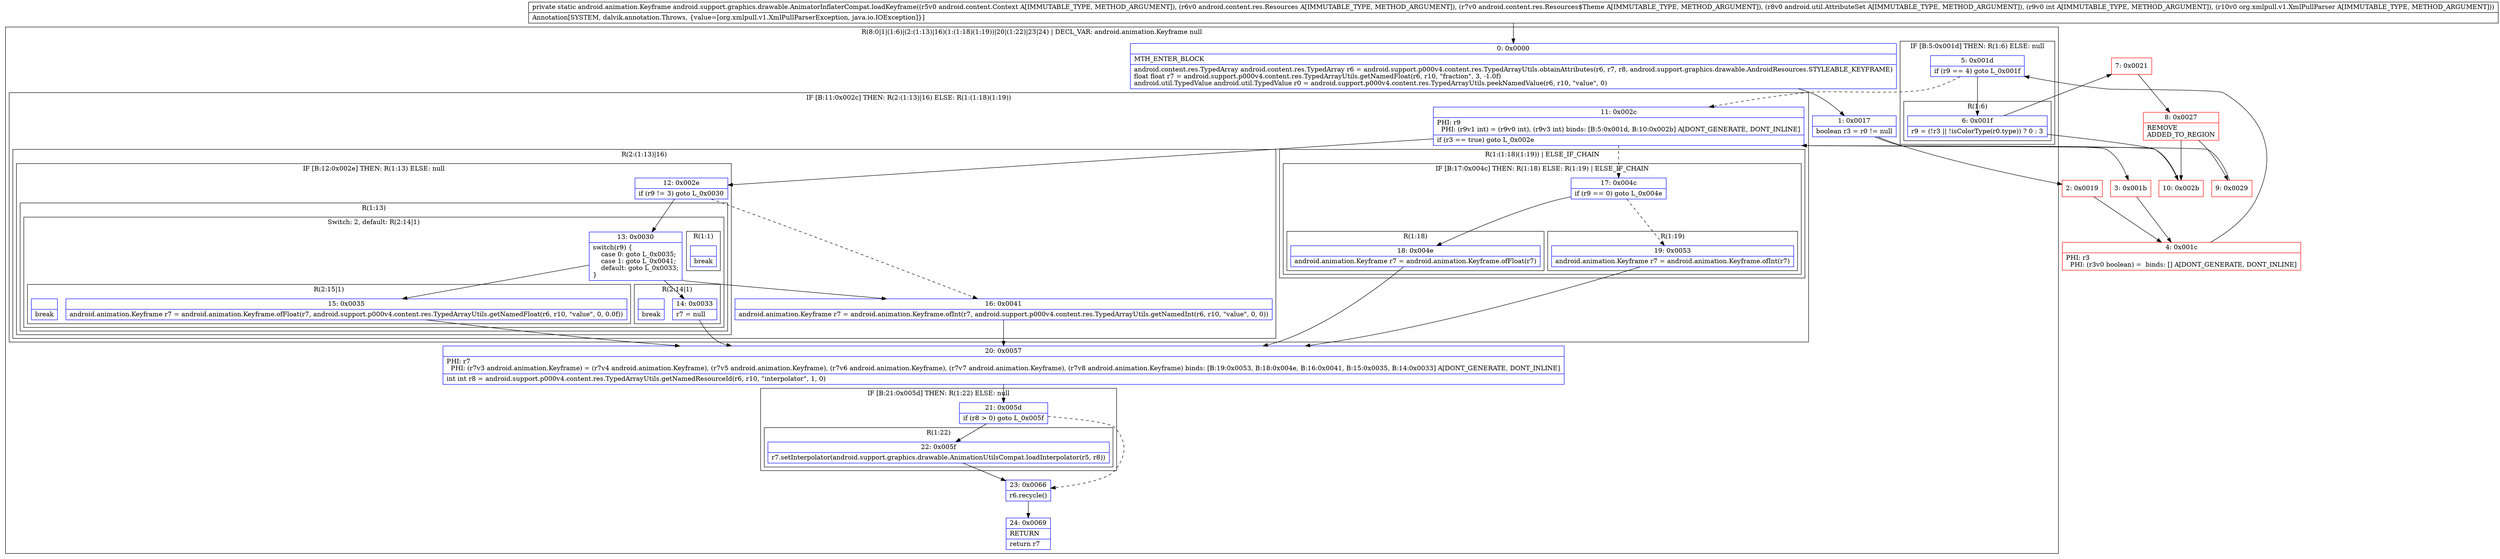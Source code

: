 digraph "CFG forandroid.support.graphics.drawable.AnimatorInflaterCompat.loadKeyframe(Landroid\/content\/Context;Landroid\/content\/res\/Resources;Landroid\/content\/res\/Resources$Theme;Landroid\/util\/AttributeSet;ILorg\/xmlpull\/v1\/XmlPullParser;)Landroid\/animation\/Keyframe;" {
subgraph cluster_Region_412480117 {
label = "R(8:0|1|(1:6)|(2:(1:13)|16)(1:(1:18)(1:19))|20|(1:22)|23|24) | DECL_VAR: android.animation.Keyframe null\l";
node [shape=record,color=blue];
Node_0 [shape=record,label="{0\:\ 0x0000|MTH_ENTER_BLOCK\l|android.content.res.TypedArray android.content.res.TypedArray r6 = android.support.p000v4.content.res.TypedArrayUtils.obtainAttributes(r6, r7, r8, android.support.graphics.drawable.AndroidResources.STYLEABLE_KEYFRAME)\lfloat float r7 = android.support.p000v4.content.res.TypedArrayUtils.getNamedFloat(r6, r10, \"fraction\", 3, \-1.0f)\landroid.util.TypedValue android.util.TypedValue r0 = android.support.p000v4.content.res.TypedArrayUtils.peekNamedValue(r6, r10, \"value\", 0)\l}"];
Node_1 [shape=record,label="{1\:\ 0x0017|boolean r3 = r0 != null\l}"];
subgraph cluster_IfRegion_1662754183 {
label = "IF [B:5:0x001d] THEN: R(1:6) ELSE: null";
node [shape=record,color=blue];
Node_5 [shape=record,label="{5\:\ 0x001d|if (r9 == 4) goto L_0x001f\l}"];
subgraph cluster_Region_1331952029 {
label = "R(1:6)";
node [shape=record,color=blue];
Node_6 [shape=record,label="{6\:\ 0x001f|r9 = (!r3 \|\| !isColorType(r0.type)) ? 0 : 3\l}"];
}
}
subgraph cluster_IfRegion_1000764463 {
label = "IF [B:11:0x002c] THEN: R(2:(1:13)|16) ELSE: R(1:(1:18)(1:19))";
node [shape=record,color=blue];
Node_11 [shape=record,label="{11\:\ 0x002c|PHI: r9 \l  PHI: (r9v1 int) = (r9v0 int), (r9v3 int) binds: [B:5:0x001d, B:10:0x002b] A[DONT_GENERATE, DONT_INLINE]\l|if (r3 == true) goto L_0x002e\l}"];
subgraph cluster_Region_668626283 {
label = "R(2:(1:13)|16)";
node [shape=record,color=blue];
subgraph cluster_IfRegion_1878431315 {
label = "IF [B:12:0x002e] THEN: R(1:13) ELSE: null";
node [shape=record,color=blue];
Node_12 [shape=record,label="{12\:\ 0x002e|if (r9 != 3) goto L_0x0030\l}"];
subgraph cluster_Region_1728649837 {
label = "R(1:13)";
node [shape=record,color=blue];
subgraph cluster_SwitchRegion_1895165544 {
label = "Switch: 2, default: R(2:14|1)";
node [shape=record,color=blue];
Node_13 [shape=record,label="{13\:\ 0x0030|switch(r9) \{\l    case 0: goto L_0x0035;\l    case 1: goto L_0x0041;\l    default: goto L_0x0033;\l\}\l}"];
subgraph cluster_Region_1019222189 {
label = "R(2:15|1)";
node [shape=record,color=blue];
Node_15 [shape=record,label="{15\:\ 0x0035|android.animation.Keyframe r7 = android.animation.Keyframe.ofFloat(r7, android.support.p000v4.content.res.TypedArrayUtils.getNamedFloat(r6, r10, \"value\", 0, 0.0f))\l}"];
Node_InsnContainer_1329439316 [shape=record,label="{|break\l}"];
}
subgraph cluster_Region_346223086 {
label = "R(1:1)";
node [shape=record,color=blue];
Node_InsnContainer_995580773 [shape=record,label="{|break\l}"];
}
subgraph cluster_Region_560149068 {
label = "R(2:14|1)";
node [shape=record,color=blue];
Node_14 [shape=record,label="{14\:\ 0x0033|r7 = null\l}"];
Node_InsnContainer_1687057609 [shape=record,label="{|break\l}"];
}
}
}
}
Node_16 [shape=record,label="{16\:\ 0x0041|android.animation.Keyframe r7 = android.animation.Keyframe.ofInt(r7, android.support.p000v4.content.res.TypedArrayUtils.getNamedInt(r6, r10, \"value\", 0, 0))\l}"];
}
subgraph cluster_Region_1183012110 {
label = "R(1:(1:18)(1:19)) | ELSE_IF_CHAIN\l";
node [shape=record,color=blue];
subgraph cluster_IfRegion_1169027505 {
label = "IF [B:17:0x004c] THEN: R(1:18) ELSE: R(1:19) | ELSE_IF_CHAIN\l";
node [shape=record,color=blue];
Node_17 [shape=record,label="{17\:\ 0x004c|if (r9 == 0) goto L_0x004e\l}"];
subgraph cluster_Region_1147917961 {
label = "R(1:18)";
node [shape=record,color=blue];
Node_18 [shape=record,label="{18\:\ 0x004e|android.animation.Keyframe r7 = android.animation.Keyframe.ofFloat(r7)\l}"];
}
subgraph cluster_Region_1935311403 {
label = "R(1:19)";
node [shape=record,color=blue];
Node_19 [shape=record,label="{19\:\ 0x0053|android.animation.Keyframe r7 = android.animation.Keyframe.ofInt(r7)\l}"];
}
}
}
}
Node_20 [shape=record,label="{20\:\ 0x0057|PHI: r7 \l  PHI: (r7v3 android.animation.Keyframe) = (r7v4 android.animation.Keyframe), (r7v5 android.animation.Keyframe), (r7v6 android.animation.Keyframe), (r7v7 android.animation.Keyframe), (r7v8 android.animation.Keyframe) binds: [B:19:0x0053, B:18:0x004e, B:16:0x0041, B:15:0x0035, B:14:0x0033] A[DONT_GENERATE, DONT_INLINE]\l|int int r8 = android.support.p000v4.content.res.TypedArrayUtils.getNamedResourceId(r6, r10, \"interpolator\", 1, 0)\l}"];
subgraph cluster_IfRegion_110077841 {
label = "IF [B:21:0x005d] THEN: R(1:22) ELSE: null";
node [shape=record,color=blue];
Node_21 [shape=record,label="{21\:\ 0x005d|if (r8 \> 0) goto L_0x005f\l}"];
subgraph cluster_Region_1450183116 {
label = "R(1:22)";
node [shape=record,color=blue];
Node_22 [shape=record,label="{22\:\ 0x005f|r7.setInterpolator(android.support.graphics.drawable.AnimationUtilsCompat.loadInterpolator(r5, r8))\l}"];
}
}
Node_23 [shape=record,label="{23\:\ 0x0066|r6.recycle()\l}"];
Node_24 [shape=record,label="{24\:\ 0x0069|RETURN\l|return r7\l}"];
}
Node_2 [shape=record,color=red,label="{2\:\ 0x0019}"];
Node_3 [shape=record,color=red,label="{3\:\ 0x001b}"];
Node_4 [shape=record,color=red,label="{4\:\ 0x001c|PHI: r3 \l  PHI: (r3v0 boolean) =  binds: [] A[DONT_GENERATE, DONT_INLINE]\l}"];
Node_7 [shape=record,color=red,label="{7\:\ 0x0021}"];
Node_8 [shape=record,color=red,label="{8\:\ 0x0027|REMOVE\lADDED_TO_REGION\l}"];
Node_9 [shape=record,color=red,label="{9\:\ 0x0029}"];
Node_10 [shape=record,color=red,label="{10\:\ 0x002b}"];
MethodNode[shape=record,label="{private static android.animation.Keyframe android.support.graphics.drawable.AnimatorInflaterCompat.loadKeyframe((r5v0 android.content.Context A[IMMUTABLE_TYPE, METHOD_ARGUMENT]), (r6v0 android.content.res.Resources A[IMMUTABLE_TYPE, METHOD_ARGUMENT]), (r7v0 android.content.res.Resources$Theme A[IMMUTABLE_TYPE, METHOD_ARGUMENT]), (r8v0 android.util.AttributeSet A[IMMUTABLE_TYPE, METHOD_ARGUMENT]), (r9v0 int A[IMMUTABLE_TYPE, METHOD_ARGUMENT]), (r10v0 org.xmlpull.v1.XmlPullParser A[IMMUTABLE_TYPE, METHOD_ARGUMENT]))  | Annotation[SYSTEM, dalvik.annotation.Throws, \{value=[org.xmlpull.v1.XmlPullParserException, java.io.IOException]\}]\l}"];
MethodNode -> Node_0;
Node_0 -> Node_1;
Node_1 -> Node_2;
Node_1 -> Node_3;
Node_5 -> Node_6;
Node_5 -> Node_11[style=dashed];
Node_6 -> Node_7;
Node_6 -> Node_10;
Node_11 -> Node_12;
Node_11 -> Node_17[style=dashed];
Node_12 -> Node_13;
Node_12 -> Node_16[style=dashed];
Node_13 -> Node_14;
Node_13 -> Node_15;
Node_13 -> Node_16;
Node_15 -> Node_20;
Node_14 -> Node_20;
Node_16 -> Node_20;
Node_17 -> Node_18;
Node_17 -> Node_19[style=dashed];
Node_18 -> Node_20;
Node_19 -> Node_20;
Node_20 -> Node_21;
Node_21 -> Node_22;
Node_21 -> Node_23[style=dashed];
Node_22 -> Node_23;
Node_23 -> Node_24;
Node_2 -> Node_4;
Node_3 -> Node_4;
Node_4 -> Node_5;
Node_7 -> Node_8;
Node_8 -> Node_9;
Node_8 -> Node_10;
Node_9 -> Node_11;
Node_10 -> Node_11;
}

